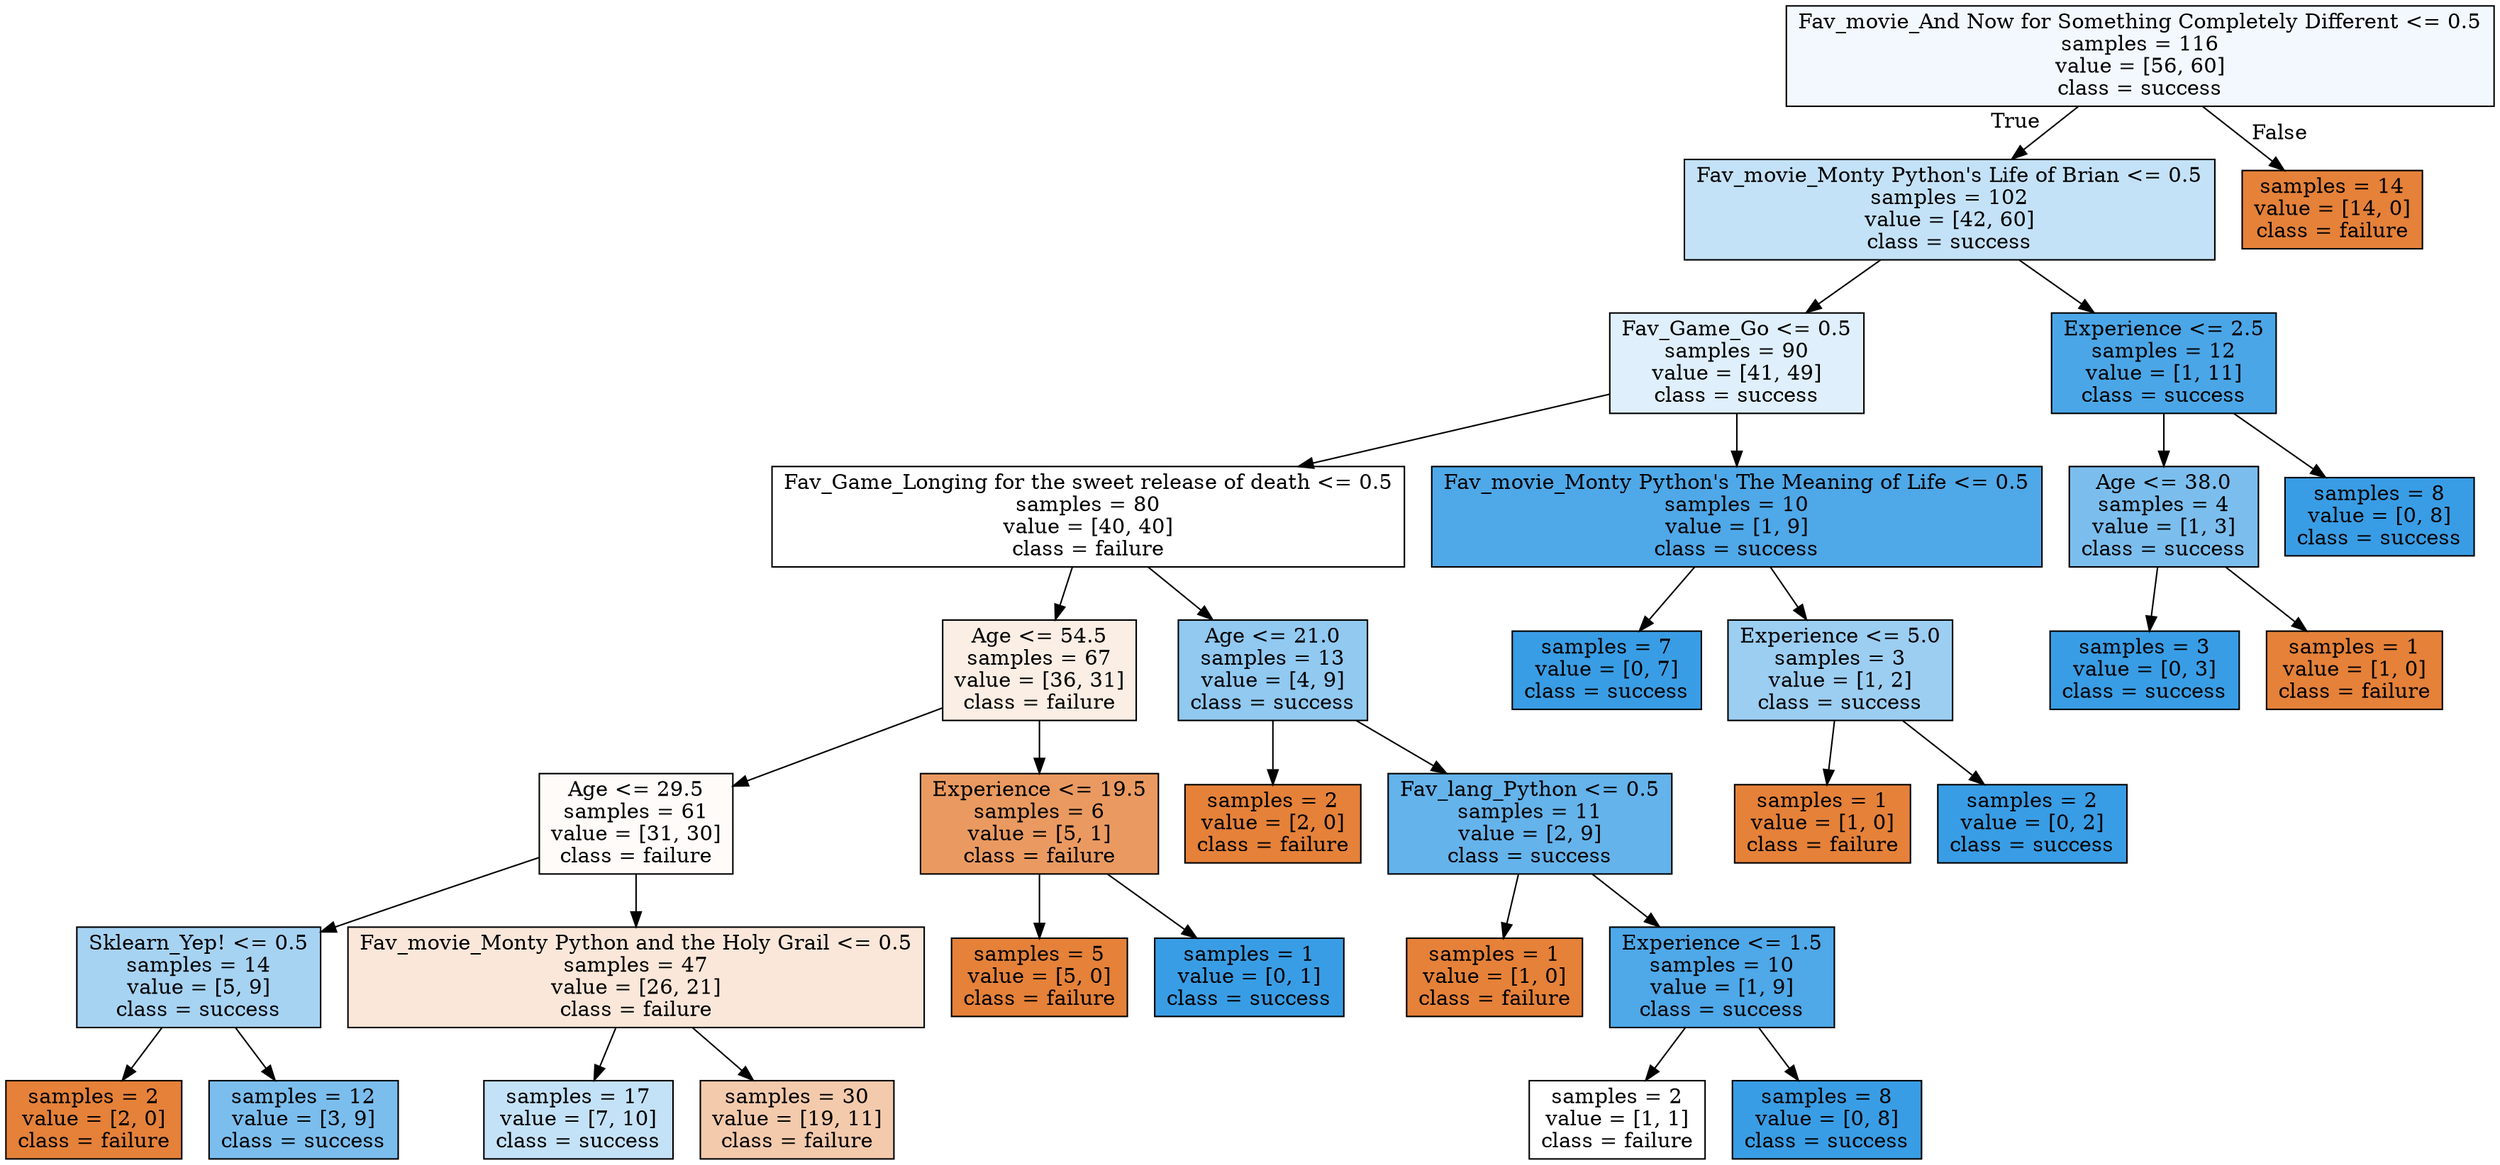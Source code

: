digraph Tree {
node [shape=box, style="filled", color="black"] ;
0 [label="Fav_movie_And Now for Something Completely Different <= 0.5\nsamples = 116\nvalue = [56, 60]\nclass = success", fillcolor="#f2f8fd"] ;
1 [label="Fav_movie_Monty Python's Life of Brian <= 0.5\nsamples = 102\nvalue = [42, 60]\nclass = success", fillcolor="#c4e2f7"] ;
0 -> 1 [labeldistance=2.5, labelangle=45, headlabel="True"] ;
2 [label="Fav_Game_Go <= 0.5\nsamples = 90\nvalue = [41, 49]\nclass = success", fillcolor="#dfeffb"] ;
1 -> 2 ;
3 [label="Fav_Game_Longing for the sweet release of death <= 0.5\nsamples = 80\nvalue = [40, 40]\nclass = failure", fillcolor="#ffffff"] ;
2 -> 3 ;
4 [label="Age <= 54.5\nsamples = 67\nvalue = [36, 31]\nclass = failure", fillcolor="#fbeee4"] ;
3 -> 4 ;
5 [label="Age <= 29.5\nsamples = 61\nvalue = [31, 30]\nclass = failure", fillcolor="#fefbf9"] ;
4 -> 5 ;
6 [label="Sklearn_Yep! <= 0.5\nsamples = 14\nvalue = [5, 9]\nclass = success", fillcolor="#a7d3f3"] ;
5 -> 6 ;
7 [label="samples = 2\nvalue = [2, 0]\nclass = failure", fillcolor="#e58139"] ;
6 -> 7 ;
8 [label="samples = 12\nvalue = [3, 9]\nclass = success", fillcolor="#7bbeee"] ;
6 -> 8 ;
9 [label="Fav_movie_Monty Python and the Holy Grail <= 0.5\nsamples = 47\nvalue = [26, 21]\nclass = failure", fillcolor="#fae7d9"] ;
5 -> 9 ;
10 [label="samples = 17\nvalue = [7, 10]\nclass = success", fillcolor="#c4e2f7"] ;
9 -> 10 ;
11 [label="samples = 30\nvalue = [19, 11]\nclass = failure", fillcolor="#f4caac"] ;
9 -> 11 ;
12 [label="Experience <= 19.5\nsamples = 6\nvalue = [5, 1]\nclass = failure", fillcolor="#ea9a61"] ;
4 -> 12 ;
13 [label="samples = 5\nvalue = [5, 0]\nclass = failure", fillcolor="#e58139"] ;
12 -> 13 ;
14 [label="samples = 1\nvalue = [0, 1]\nclass = success", fillcolor="#399de5"] ;
12 -> 14 ;
15 [label="Age <= 21.0\nsamples = 13\nvalue = [4, 9]\nclass = success", fillcolor="#91c9f1"] ;
3 -> 15 ;
16 [label="samples = 2\nvalue = [2, 0]\nclass = failure", fillcolor="#e58139"] ;
15 -> 16 ;
17 [label="Fav_lang_Python <= 0.5\nsamples = 11\nvalue = [2, 9]\nclass = success", fillcolor="#65b3eb"] ;
15 -> 17 ;
18 [label="samples = 1\nvalue = [1, 0]\nclass = failure", fillcolor="#e58139"] ;
17 -> 18 ;
19 [label="Experience <= 1.5\nsamples = 10\nvalue = [1, 9]\nclass = success", fillcolor="#4fa8e8"] ;
17 -> 19 ;
20 [label="samples = 2\nvalue = [1, 1]\nclass = failure", fillcolor="#ffffff"] ;
19 -> 20 ;
21 [label="samples = 8\nvalue = [0, 8]\nclass = success", fillcolor="#399de5"] ;
19 -> 21 ;
22 [label="Fav_movie_Monty Python's The Meaning of Life <= 0.5\nsamples = 10\nvalue = [1, 9]\nclass = success", fillcolor="#4fa8e8"] ;
2 -> 22 ;
23 [label="samples = 7\nvalue = [0, 7]\nclass = success", fillcolor="#399de5"] ;
22 -> 23 ;
24 [label="Experience <= 5.0\nsamples = 3\nvalue = [1, 2]\nclass = success", fillcolor="#9ccef2"] ;
22 -> 24 ;
25 [label="samples = 1\nvalue = [1, 0]\nclass = failure", fillcolor="#e58139"] ;
24 -> 25 ;
26 [label="samples = 2\nvalue = [0, 2]\nclass = success", fillcolor="#399de5"] ;
24 -> 26 ;
27 [label="Experience <= 2.5\nsamples = 12\nvalue = [1, 11]\nclass = success", fillcolor="#4ba6e7"] ;
1 -> 27 ;
28 [label="Age <= 38.0\nsamples = 4\nvalue = [1, 3]\nclass = success", fillcolor="#7bbeee"] ;
27 -> 28 ;
29 [label="samples = 3\nvalue = [0, 3]\nclass = success", fillcolor="#399de5"] ;
28 -> 29 ;
30 [label="samples = 1\nvalue = [1, 0]\nclass = failure", fillcolor="#e58139"] ;
28 -> 30 ;
31 [label="samples = 8\nvalue = [0, 8]\nclass = success", fillcolor="#399de5"] ;
27 -> 31 ;
32 [label="samples = 14\nvalue = [14, 0]\nclass = failure", fillcolor="#e58139"] ;
0 -> 32 [labeldistance=2.5, labelangle=-45, headlabel="False"] ;
}